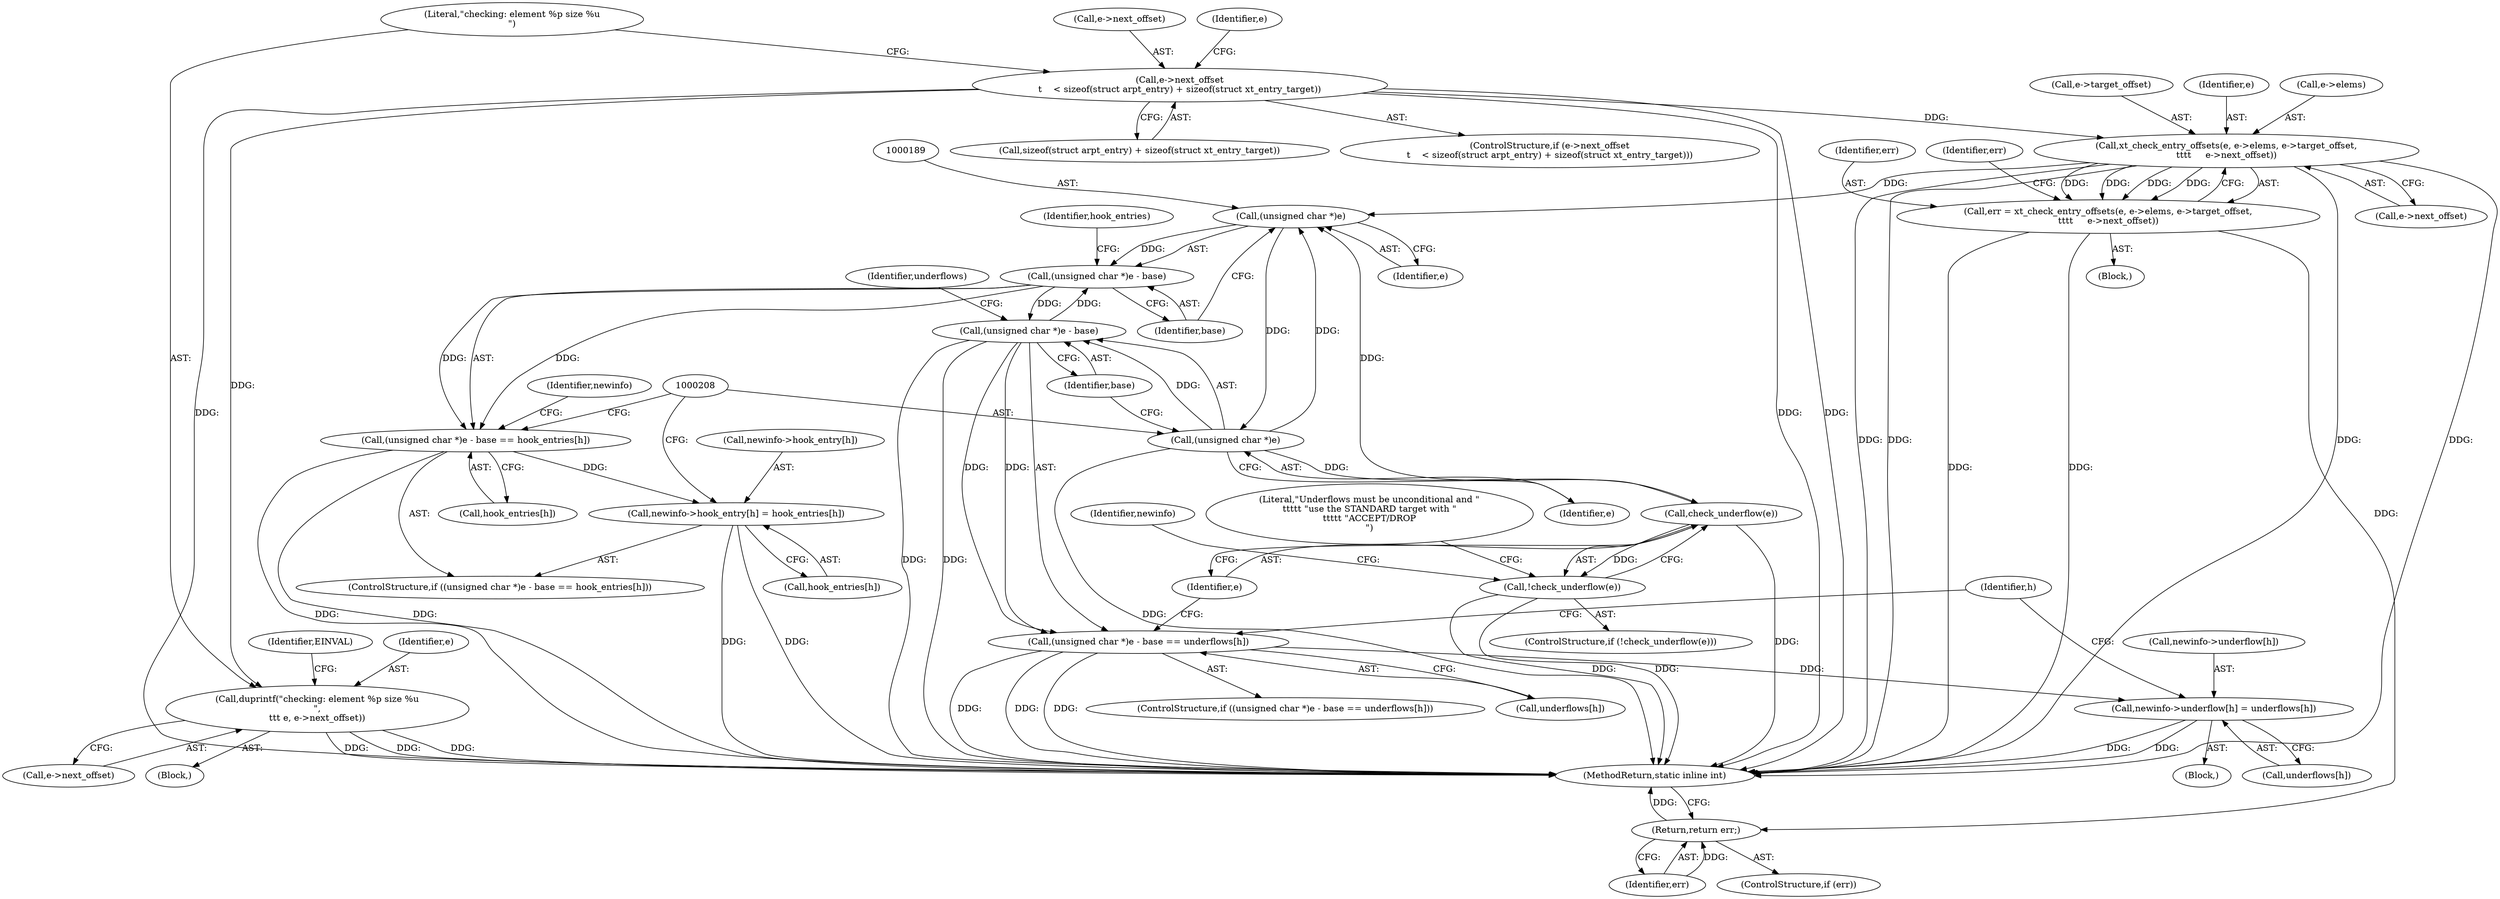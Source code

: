 digraph "0_linux_ce683e5f9d045e5d67d1312a42b359cb2ab2a13c_0@API" {
"1000121" [label="(Call,e->next_offset\n\t    < sizeof(struct arpt_entry) + sizeof(struct xt_entry_target))"];
"1000131" [label="(Call,duprintf(\"checking: element %p size %u\n\",\n\t\t\t e, e->next_offset))"];
"1000152" [label="(Call,xt_check_entry_offsets(e, e->elems, e->target_offset,\n\t\t\t\t     e->next_offset))"];
"1000150" [label="(Call,err = xt_check_entry_offsets(e, e->elems, e->target_offset,\n\t\t\t\t     e->next_offset))"];
"1000165" [label="(Return,return err;)"];
"1000188" [label="(Call,(unsigned char *)e)"];
"1000187" [label="(Call,(unsigned char *)e - base)"];
"1000186" [label="(Call,(unsigned char *)e - base == hook_entries[h])"];
"1000195" [label="(Call,newinfo->hook_entry[h] = hook_entries[h])"];
"1000206" [label="(Call,(unsigned char *)e - base)"];
"1000205" [label="(Call,(unsigned char *)e - base == underflows[h])"];
"1000225" [label="(Call,newinfo->underflow[h] = underflows[h])"];
"1000207" [label="(Call,(unsigned char *)e)"];
"1000217" [label="(Call,check_underflow(e))"];
"1000216" [label="(Call,!check_underflow(e))"];
"1000209" [label="(Identifier,e)"];
"1000133" [label="(Identifier,e)"];
"1000204" [label="(ControlStructure,if ((unsigned char *)e - base == underflows[h]))"];
"1000190" [label="(Identifier,e)"];
"1000192" [label="(Call,hook_entries[h])"];
"1000226" [label="(Call,newinfo->underflow[h])"];
"1000150" [label="(Call,err = xt_check_entry_offsets(e, e->elems, e->target_offset,\n\t\t\t\t     e->next_offset))"];
"1000218" [label="(Identifier,e)"];
"1000134" [label="(Call,e->next_offset)"];
"1000186" [label="(Call,(unsigned char *)e - base == hook_entries[h])"];
"1000210" [label="(Identifier,base)"];
"1000195" [label="(Call,newinfo->hook_entry[h] = hook_entries[h])"];
"1000125" [label="(Call,sizeof(struct arpt_entry) + sizeof(struct xt_entry_target))"];
"1000152" [label="(Call,xt_check_entry_offsets(e, e->elems, e->target_offset,\n\t\t\t\t     e->next_offset))"];
"1000166" [label="(Identifier,err)"];
"1000212" [label="(Identifier,underflows)"];
"1000164" [label="(Identifier,err)"];
"1000191" [label="(Identifier,base)"];
"1000120" [label="(ControlStructure,if (e->next_offset\n\t    < sizeof(struct arpt_entry) + sizeof(struct xt_entry_target)))"];
"1000198" [label="(Identifier,newinfo)"];
"1000110" [label="(Block,)"];
"1000187" [label="(Call,(unsigned char *)e - base)"];
"1000145" [label="(Identifier,e)"];
"1000217" [label="(Call,check_underflow(e))"];
"1000211" [label="(Call,underflows[h])"];
"1000214" [label="(Block,)"];
"1000157" [label="(Call,e->target_offset)"];
"1000130" [label="(Block,)"];
"1000205" [label="(Call,(unsigned char *)e - base == underflows[h])"];
"1000201" [label="(Call,hook_entries[h])"];
"1000121" [label="(Call,e->next_offset\n\t    < sizeof(struct arpt_entry) + sizeof(struct xt_entry_target))"];
"1000231" [label="(Call,underflows[h])"];
"1000139" [label="(Identifier,EINVAL)"];
"1000221" [label="(Literal,\"Underflows must be unconditional and \"\n\t\t\t\t\t \"use the STANDARD target with \"\n\t\t\t\t\t \"ACCEPT/DROP\n\")"];
"1000242" [label="(MethodReturn,static inline int)"];
"1000215" [label="(ControlStructure,if (!check_underflow(e)))"];
"1000206" [label="(Call,(unsigned char *)e - base)"];
"1000196" [label="(Call,newinfo->hook_entry[h])"];
"1000175" [label="(Identifier,h)"];
"1000228" [label="(Identifier,newinfo)"];
"1000163" [label="(ControlStructure,if (err))"];
"1000153" [label="(Identifier,e)"];
"1000132" [label="(Literal,\"checking: element %p size %u\n\")"];
"1000154" [label="(Call,e->elems)"];
"1000122" [label="(Call,e->next_offset)"];
"1000225" [label="(Call,newinfo->underflow[h] = underflows[h])"];
"1000188" [label="(Call,(unsigned char *)e)"];
"1000216" [label="(Call,!check_underflow(e))"];
"1000160" [label="(Call,e->next_offset)"];
"1000193" [label="(Identifier,hook_entries)"];
"1000131" [label="(Call,duprintf(\"checking: element %p size %u\n\",\n\t\t\t e, e->next_offset))"];
"1000185" [label="(ControlStructure,if ((unsigned char *)e - base == hook_entries[h]))"];
"1000151" [label="(Identifier,err)"];
"1000207" [label="(Call,(unsigned char *)e)"];
"1000165" [label="(Return,return err;)"];
"1000121" -> "1000120"  [label="AST: "];
"1000121" -> "1000125"  [label="CFG: "];
"1000122" -> "1000121"  [label="AST: "];
"1000125" -> "1000121"  [label="AST: "];
"1000132" -> "1000121"  [label="CFG: "];
"1000145" -> "1000121"  [label="CFG: "];
"1000121" -> "1000242"  [label="DDG: "];
"1000121" -> "1000242"  [label="DDG: "];
"1000121" -> "1000242"  [label="DDG: "];
"1000121" -> "1000131"  [label="DDG: "];
"1000121" -> "1000152"  [label="DDG: "];
"1000131" -> "1000130"  [label="AST: "];
"1000131" -> "1000134"  [label="CFG: "];
"1000132" -> "1000131"  [label="AST: "];
"1000133" -> "1000131"  [label="AST: "];
"1000134" -> "1000131"  [label="AST: "];
"1000139" -> "1000131"  [label="CFG: "];
"1000131" -> "1000242"  [label="DDG: "];
"1000131" -> "1000242"  [label="DDG: "];
"1000131" -> "1000242"  [label="DDG: "];
"1000152" -> "1000150"  [label="AST: "];
"1000152" -> "1000160"  [label="CFG: "];
"1000153" -> "1000152"  [label="AST: "];
"1000154" -> "1000152"  [label="AST: "];
"1000157" -> "1000152"  [label="AST: "];
"1000160" -> "1000152"  [label="AST: "];
"1000150" -> "1000152"  [label="CFG: "];
"1000152" -> "1000242"  [label="DDG: "];
"1000152" -> "1000242"  [label="DDG: "];
"1000152" -> "1000242"  [label="DDG: "];
"1000152" -> "1000242"  [label="DDG: "];
"1000152" -> "1000150"  [label="DDG: "];
"1000152" -> "1000150"  [label="DDG: "];
"1000152" -> "1000150"  [label="DDG: "];
"1000152" -> "1000150"  [label="DDG: "];
"1000152" -> "1000188"  [label="DDG: "];
"1000150" -> "1000110"  [label="AST: "];
"1000151" -> "1000150"  [label="AST: "];
"1000164" -> "1000150"  [label="CFG: "];
"1000150" -> "1000242"  [label="DDG: "];
"1000150" -> "1000242"  [label="DDG: "];
"1000150" -> "1000165"  [label="DDG: "];
"1000165" -> "1000163"  [label="AST: "];
"1000165" -> "1000166"  [label="CFG: "];
"1000166" -> "1000165"  [label="AST: "];
"1000242" -> "1000165"  [label="CFG: "];
"1000165" -> "1000242"  [label="DDG: "];
"1000166" -> "1000165"  [label="DDG: "];
"1000188" -> "1000187"  [label="AST: "];
"1000188" -> "1000190"  [label="CFG: "];
"1000189" -> "1000188"  [label="AST: "];
"1000190" -> "1000188"  [label="AST: "];
"1000191" -> "1000188"  [label="CFG: "];
"1000188" -> "1000187"  [label="DDG: "];
"1000207" -> "1000188"  [label="DDG: "];
"1000217" -> "1000188"  [label="DDG: "];
"1000188" -> "1000207"  [label="DDG: "];
"1000187" -> "1000186"  [label="AST: "];
"1000187" -> "1000191"  [label="CFG: "];
"1000191" -> "1000187"  [label="AST: "];
"1000193" -> "1000187"  [label="CFG: "];
"1000187" -> "1000186"  [label="DDG: "];
"1000187" -> "1000186"  [label="DDG: "];
"1000206" -> "1000187"  [label="DDG: "];
"1000187" -> "1000206"  [label="DDG: "];
"1000186" -> "1000185"  [label="AST: "];
"1000186" -> "1000192"  [label="CFG: "];
"1000192" -> "1000186"  [label="AST: "];
"1000198" -> "1000186"  [label="CFG: "];
"1000208" -> "1000186"  [label="CFG: "];
"1000186" -> "1000242"  [label="DDG: "];
"1000186" -> "1000242"  [label="DDG: "];
"1000186" -> "1000195"  [label="DDG: "];
"1000195" -> "1000185"  [label="AST: "];
"1000195" -> "1000201"  [label="CFG: "];
"1000196" -> "1000195"  [label="AST: "];
"1000201" -> "1000195"  [label="AST: "];
"1000208" -> "1000195"  [label="CFG: "];
"1000195" -> "1000242"  [label="DDG: "];
"1000195" -> "1000242"  [label="DDG: "];
"1000206" -> "1000205"  [label="AST: "];
"1000206" -> "1000210"  [label="CFG: "];
"1000207" -> "1000206"  [label="AST: "];
"1000210" -> "1000206"  [label="AST: "];
"1000212" -> "1000206"  [label="CFG: "];
"1000206" -> "1000242"  [label="DDG: "];
"1000206" -> "1000242"  [label="DDG: "];
"1000206" -> "1000205"  [label="DDG: "];
"1000206" -> "1000205"  [label="DDG: "];
"1000207" -> "1000206"  [label="DDG: "];
"1000205" -> "1000204"  [label="AST: "];
"1000205" -> "1000211"  [label="CFG: "];
"1000211" -> "1000205"  [label="AST: "];
"1000218" -> "1000205"  [label="CFG: "];
"1000175" -> "1000205"  [label="CFG: "];
"1000205" -> "1000242"  [label="DDG: "];
"1000205" -> "1000242"  [label="DDG: "];
"1000205" -> "1000242"  [label="DDG: "];
"1000205" -> "1000225"  [label="DDG: "];
"1000225" -> "1000214"  [label="AST: "];
"1000225" -> "1000231"  [label="CFG: "];
"1000226" -> "1000225"  [label="AST: "];
"1000231" -> "1000225"  [label="AST: "];
"1000175" -> "1000225"  [label="CFG: "];
"1000225" -> "1000242"  [label="DDG: "];
"1000225" -> "1000242"  [label="DDG: "];
"1000207" -> "1000209"  [label="CFG: "];
"1000208" -> "1000207"  [label="AST: "];
"1000209" -> "1000207"  [label="AST: "];
"1000210" -> "1000207"  [label="CFG: "];
"1000207" -> "1000242"  [label="DDG: "];
"1000207" -> "1000217"  [label="DDG: "];
"1000217" -> "1000216"  [label="AST: "];
"1000217" -> "1000218"  [label="CFG: "];
"1000218" -> "1000217"  [label="AST: "];
"1000216" -> "1000217"  [label="CFG: "];
"1000217" -> "1000242"  [label="DDG: "];
"1000217" -> "1000216"  [label="DDG: "];
"1000216" -> "1000215"  [label="AST: "];
"1000221" -> "1000216"  [label="CFG: "];
"1000228" -> "1000216"  [label="CFG: "];
"1000216" -> "1000242"  [label="DDG: "];
"1000216" -> "1000242"  [label="DDG: "];
}
